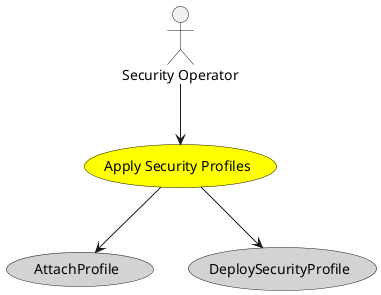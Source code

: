 @startuml


usecase "Apply Security Profiles" as ApplySecurityProfiles #yellow

Actor "Security Operator" as SecurityOperator

SecurityOperator --> ApplySecurityProfiles



usecase "AttachProfile" as AttachProfile #lightgrey

ApplySecurityProfiles --> AttachProfile

usecase "DeploySecurityProfile" as DeploySecurityProfile #lightgrey

ApplySecurityProfiles --> DeploySecurityProfile









@enduml
